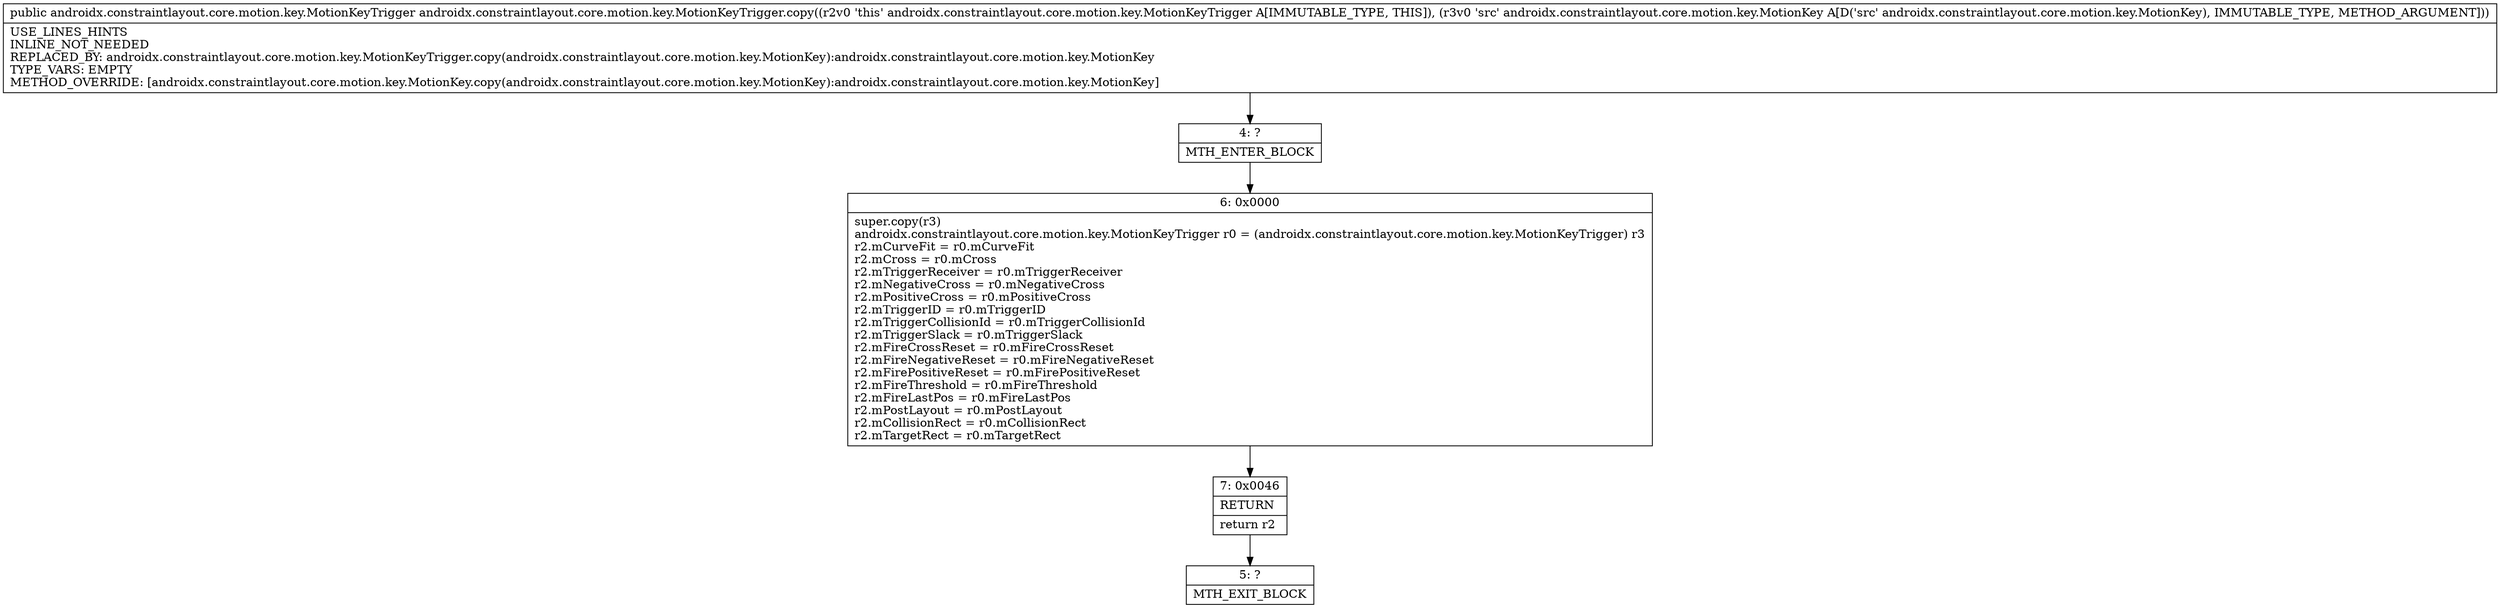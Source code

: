 digraph "CFG forandroidx.constraintlayout.core.motion.key.MotionKeyTrigger.copy(Landroidx\/constraintlayout\/core\/motion\/key\/MotionKey;)Landroidx\/constraintlayout\/core\/motion\/key\/MotionKeyTrigger;" {
Node_4 [shape=record,label="{4\:\ ?|MTH_ENTER_BLOCK\l}"];
Node_6 [shape=record,label="{6\:\ 0x0000|super.copy(r3)\landroidx.constraintlayout.core.motion.key.MotionKeyTrigger r0 = (androidx.constraintlayout.core.motion.key.MotionKeyTrigger) r3\lr2.mCurveFit = r0.mCurveFit\lr2.mCross = r0.mCross\lr2.mTriggerReceiver = r0.mTriggerReceiver\lr2.mNegativeCross = r0.mNegativeCross\lr2.mPositiveCross = r0.mPositiveCross\lr2.mTriggerID = r0.mTriggerID\lr2.mTriggerCollisionId = r0.mTriggerCollisionId\lr2.mTriggerSlack = r0.mTriggerSlack\lr2.mFireCrossReset = r0.mFireCrossReset\lr2.mFireNegativeReset = r0.mFireNegativeReset\lr2.mFirePositiveReset = r0.mFirePositiveReset\lr2.mFireThreshold = r0.mFireThreshold\lr2.mFireLastPos = r0.mFireLastPos\lr2.mPostLayout = r0.mPostLayout\lr2.mCollisionRect = r0.mCollisionRect\lr2.mTargetRect = r0.mTargetRect\l}"];
Node_7 [shape=record,label="{7\:\ 0x0046|RETURN\l|return r2\l}"];
Node_5 [shape=record,label="{5\:\ ?|MTH_EXIT_BLOCK\l}"];
MethodNode[shape=record,label="{public androidx.constraintlayout.core.motion.key.MotionKeyTrigger androidx.constraintlayout.core.motion.key.MotionKeyTrigger.copy((r2v0 'this' androidx.constraintlayout.core.motion.key.MotionKeyTrigger A[IMMUTABLE_TYPE, THIS]), (r3v0 'src' androidx.constraintlayout.core.motion.key.MotionKey A[D('src' androidx.constraintlayout.core.motion.key.MotionKey), IMMUTABLE_TYPE, METHOD_ARGUMENT]))  | USE_LINES_HINTS\lINLINE_NOT_NEEDED\lREPLACED_BY: androidx.constraintlayout.core.motion.key.MotionKeyTrigger.copy(androidx.constraintlayout.core.motion.key.MotionKey):androidx.constraintlayout.core.motion.key.MotionKey\lTYPE_VARS: EMPTY\lMETHOD_OVERRIDE: [androidx.constraintlayout.core.motion.key.MotionKey.copy(androidx.constraintlayout.core.motion.key.MotionKey):androidx.constraintlayout.core.motion.key.MotionKey]\l}"];
MethodNode -> Node_4;Node_4 -> Node_6;
Node_6 -> Node_7;
Node_7 -> Node_5;
}


